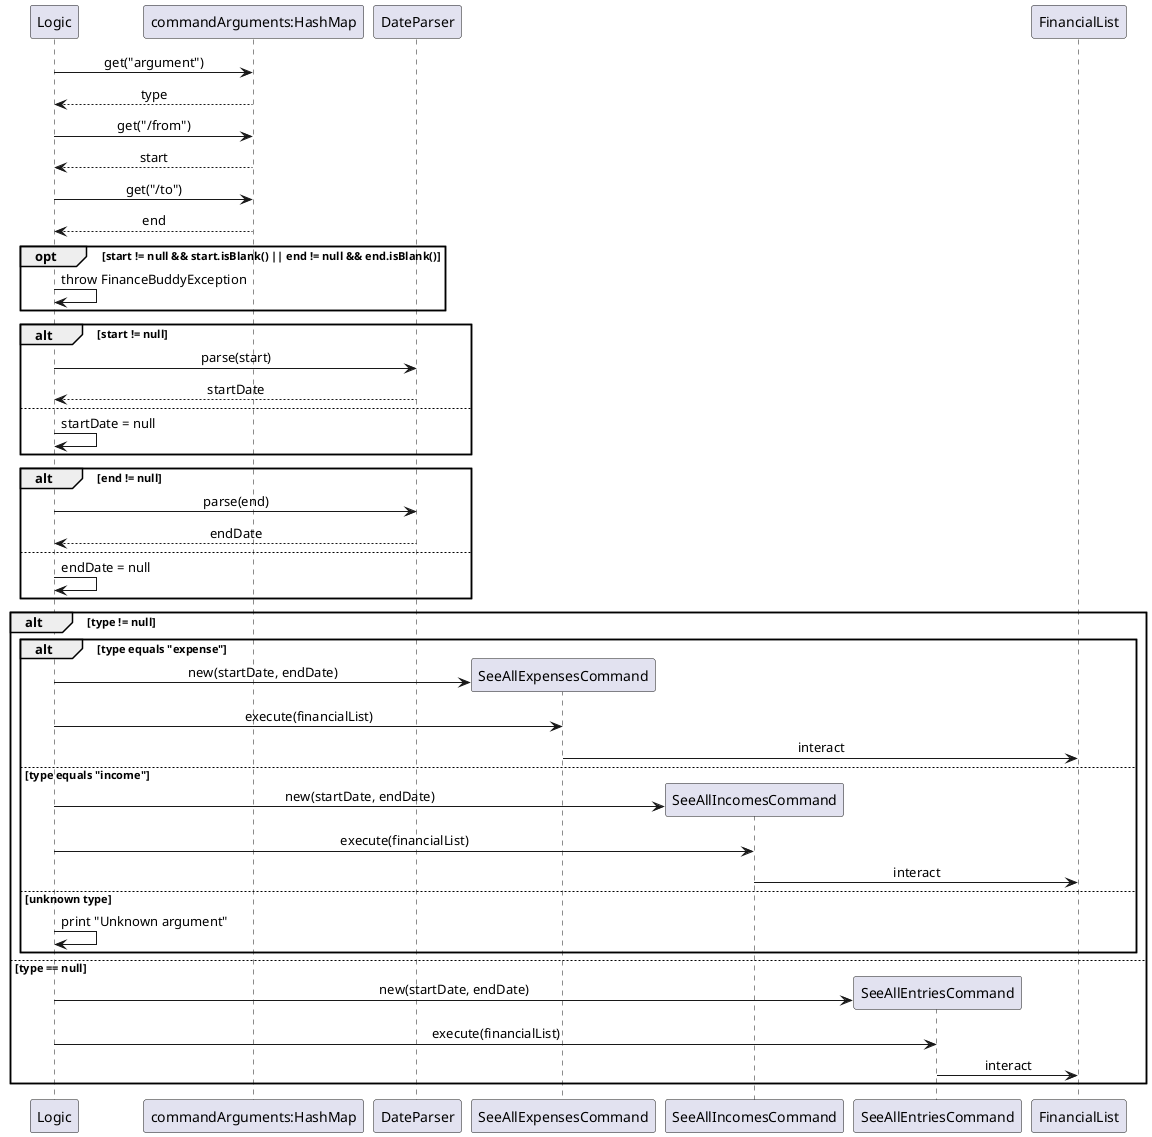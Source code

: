 @startuml
skinparam sequenceMessageAlign center
skinparam responseMessageBelowArrow true

participant "Logic" as app
participant "commandArguments:HashMap" as map
participant "DateParser" as parser
participant "SeeAllExpensesCommand" as expense
participant "SeeAllIncomesCommand" as income
participant "SeeAllEntriesCommand" as all
participant "FinancialList" as list

' Get values from HashMap
app -> map : get("argument")
map --> app : type
app -> map : get("/from")
map --> app : start
app -> map : get("/to")
map --> app : end

' Check for blank dates
opt start != null && start.isBlank() || end != null && end.isBlank()
    app -> app : throw FinanceBuddyException
end

' Parse dates
alt start != null
    app -> parser : parse(start)
    parser --> app : startDate
    else
        app -> app : startDate = null
end

alt end != null
    app -> parser : parse(end)
    parser --> app : endDate
    else
        app -> app : endDate = null
end

' Command execution based on type
alt type != null
    alt type equals "expense"
        app -> expense ** : new(startDate, endDate)
        app -> expense : execute(financialList)
        expense -> list : interact
    else type equals "income"
        app -> income ** : new(startDate, endDate)
        app -> income : execute(financialList)
        income -> list : interact
    else unknown type
        app -> app : print "Unknown argument"
    end
else type == null
    app -> all ** : new(startDate, endDate)
    app -> all : execute(financialList)
    all -> list : interact
end
@enduml